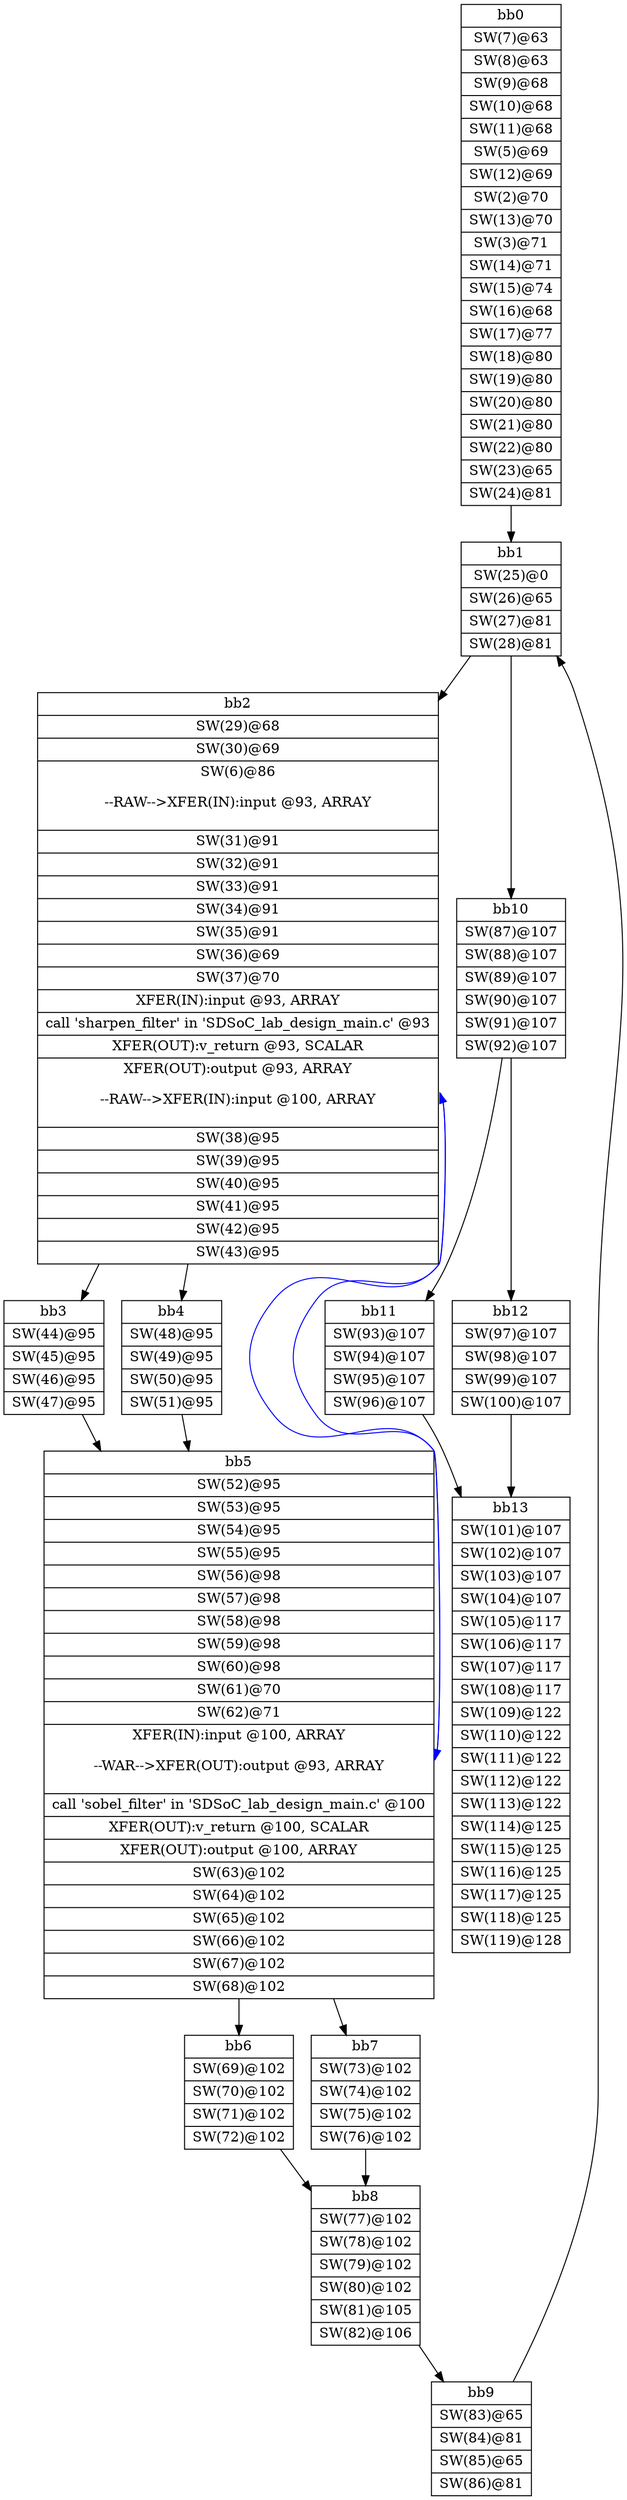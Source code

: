 digraph CDFG {
node [shape=record];
bb0 [shape=record, label = "{bb0|<x000000000019D640>SW(7)@63\n|<x000000000019D6F0>SW(8)@63\n|<x000000000019DBC0>SW(9)@68\n|<x000000000019DC70>SW(10)@68\n|<x000000000019DD20>SW(11)@68\n|<x000000000019D900>SW(5)@69\n|<x000000000019DDD0>SW(12)@69\n|<x000000000019DA60>SW(2)@70\n|<x000000000019DE80>SW(13)@70\n|<x000000000019D9B0>SW(3)@71\n|<x000000000019DF30>SW(14)@71\n|<x000000000019DFE0>SW(15)@74\n|<x000000000019E090>SW(16)@68\n|<x000000000019E140>SW(17)@77\n|<x000000000019E1F0>SW(18)@80\n|<x000000000019E2A0>SW(19)@80\n|<x000000000019E350>SW(20)@80\n|<x000000000019E400>SW(21)@80\n|<x0000000000124DB0>SW(22)@80\n|<x0000000000124D00>SW(23)@65\n|<x0000000000124830>SW(24)@81\n}"];
bb1 [shape=record, label = "{bb1|<x0000000000124C50>SW(25)@0\n|<x0000000000124BA0>SW(26)@65\n|<x0000000000124AF0>SW(27)@81\n|<x0000000000124A40>SW(28)@81\n}"];
bb2 [shape=record, label = "{bb2|<x0000000000124990>SW(29)@68\n|<x00000000001248E0>SW(30)@69\n|<x000000000019D850>SW(6)@86\n\n--RAW--\>XFER(IN):input @93, ARRAY\n\n|<x0000000000124780>SW(31)@91\n|<x00000000001246D0>SW(32)@91\n|<x00000000001244C0>SW(33)@91\n|<x0000000000124410>SW(34)@91\n|<x0000000000124360>SW(35)@91\n|<x00000000001242B0>SW(36)@69\n|<x0000000000124200>SW(37)@70\n|<x0000000000EAD450>XFER(IN):input @93, ARRAY\n|<x0000000000183530>call 'sharpen_filter' in 'SDSoC_lab_design_main.c' @93\n|<x0000000001435F90>XFER(OUT):v_return @93, SCALAR\n|<x0000000001435ED0>XFER(OUT):output @93, ARRAY\n\n--RAW--\>XFER(IN):input @100, ARRAY\n\n|<x0000000000124150>SW(38)@95\n|<x00000000001240A0>SW(39)@95\n|<x0000000000123FF0>SW(40)@95\n|<x0000000000123DE0>SW(41)@95\n|<x0000000000123D30>SW(42)@95\n|<x0000000000123C80>SW(43)@95\n}"];
bb3 [shape=record, label = "{bb3|<x00000000001232E0>SW(44)@95\n|<x0000000000123230>SW(45)@95\n|<x0000000000123180>SW(46)@95\n|<x00000000001230D0>SW(47)@95\n}"];
bb4 [shape=record, label = "{bb4|<x00000000001235A0>SW(48)@95\n|<x0000000000123020>SW(49)@95\n|<x0000000000122F70>SW(50)@95\n|<x0000000000122EC0>SW(51)@95\n}"];
bb5 [shape=record, label = "{bb5|<x0000000000155A80>SW(52)@95\n|<x0000000000155EA0>SW(53)@95\n|<x0000000000155DF0>SW(54)@95\n|<x0000000000155D40>SW(55)@95\n|<x0000000000155C90>SW(56)@98\n|<x0000000000155BE0>SW(57)@98\n|<x0000000000155B30>SW(58)@98\n|<x0000000000155920>SW(59)@98\n|<x0000000000155870>SW(60)@98\n|<x00000000001557C0>SW(61)@70\n|<x0000000000155710>SW(62)@71\n|<x0000000001436050>XFER(IN):input @100, ARRAY\n\n--WAR--\>XFER(OUT):output @93, ARRAY\n\n|<x0000000000183450>call 'sobel_filter' in 'SDSoC_lab_design_main.c' @100\n|<x00000000014361D0>XFER(OUT):v_return @100, SCALAR\n|<x0000000001436110>XFER(OUT):output @100, ARRAY\n|<x00000000001553A0>SW(63)@102\n|<x00000000001552F0>SW(64)@102\n|<x0000000000155240>SW(65)@102\n|<x00000000001550E0>SW(66)@102\n|<x0000000000155030>SW(67)@102\n|<x0000000000154F80>SW(68)@102\n}"];
bb6 [shape=record, label = "{bb6|<x0000000000154E20>SW(69)@102\n|<x0000000000154D70>SW(70)@102\n|<x0000000000154CC0>SW(71)@102\n|<x0000000000154C10>SW(72)@102\n}"];
bb7 [shape=record, label = "{bb7|<x0000000000154950>SW(73)@102\n|<x00000000001548A0>SW(74)@102\n|<x00000000001547F0>SW(75)@102\n|<x0000000000154530>SW(76)@102\n}"];
bb8 [shape=record, label = "{bb8|<x0000000000153FB0>SW(77)@102\n|<x00000000001963D0>SW(78)@102\n|<x0000000000196320>SW(79)@102\n|<x0000000000196270>SW(80)@102\n|<x00000000001961C0>SW(81)@105\n|<x0000000000196110>SW(82)@106\n}"];
bb9 [shape=record, label = "{bb9|<x0000000000196060>SW(83)@65\n|<x0000000000195F00>SW(84)@81\n|<x0000000000195E50>SW(85)@65\n|<x0000000000195DA0>SW(86)@81\n}"];
bb10 [shape=record, label = "{bb10|<x0000000000195CF0>SW(87)@107\n|<x0000000000195980>SW(88)@107\n|<x00000000001958D0>SW(89)@107\n|<x0000000000195820>SW(90)@107\n|<x00000000001956C0>SW(91)@107\n|<x0000000000195610>SW(92)@107\n}"];
bb11 [shape=record, label = "{bb11|<x0000000000195560>SW(93)@107\n|<x0000000000195400>SW(94)@107\n|<x0000000000195350>SW(95)@107\n|<x00000000001952A0>SW(96)@107\n}"];
bb12 [shape=record, label = "{bb12|<x00000000001951F0>SW(97)@107\n|<x0000000000194F30>SW(98)@107\n|<x0000000000194E80>SW(99)@107\n|<x0000000000194DD0>SW(100)@107\n}"];
bb13 [shape=record, label = "{bb13|<x0000000000194B10>SW(101)@107\n|<x0000000000194590>SW(102)@107\n|<x00000000001863E0>SW(103)@107\n|<x0000000000186330>SW(104)@107\n|<x0000000000186280>SW(105)@117\n|<x00000000001861D0>SW(106)@117\n|<x0000000000186120>SW(107)@117\n|<x0000000000186070>SW(108)@117\n|<x0000000000185FC0>SW(109)@122\n|<x0000000000185E60>SW(110)@122\n|<x0000000000185DB0>SW(111)@122\n|<x0000000000185D00>SW(112)@122\n|<x00000000001858E0>SW(113)@122\n|<x0000000000185990>SW(114)@125\n|<x0000000000185780>SW(115)@125\n|<x0000000000185830>SW(116)@125\n|<x0000000000185570>SW(117)@125\n|<x000000000018D070>SW(118)@125\n|<x000000000018CFC0>SW(119)@128\n}"];
bb0 -> bb1
bb1 -> bb10
bb1 -> bb2
bb2 -> bb3
bb2 -> bb4
bb3 -> bb5
bb4 -> bb5
bb5 -> bb6
bb5 -> bb7
bb6 -> bb8
bb7 -> bb8
bb8 -> bb9
bb9 -> bb1
bb10 -> bb11
bb10 -> bb12
bb11 -> bb13
bb12 -> bb13
bb2:x0000000001435ED0 -> bb5:x0000000001436050[color=blue]
bb5:x0000000001436050 -> bb2:x0000000001435ED0[color=blue]
}
